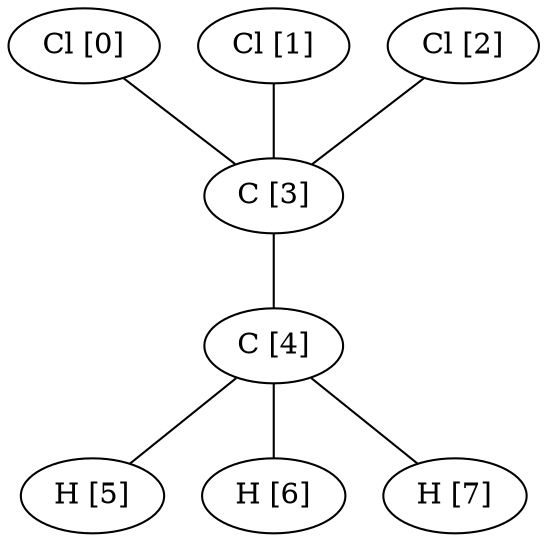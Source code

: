 graph G {
0[label="Cl [0]"];
1[label="Cl [1]"];
2[label="Cl [2]"];
3[label="C [3]"];
4[label="C [4]"];
5[label="H [5]"];
6[label="H [6]"];
7[label="H [7]"];
0--3 ;
1--3 ;
2--3 ;
3--4 ;
4--5 ;
4--6 ;
4--7 ;
}
